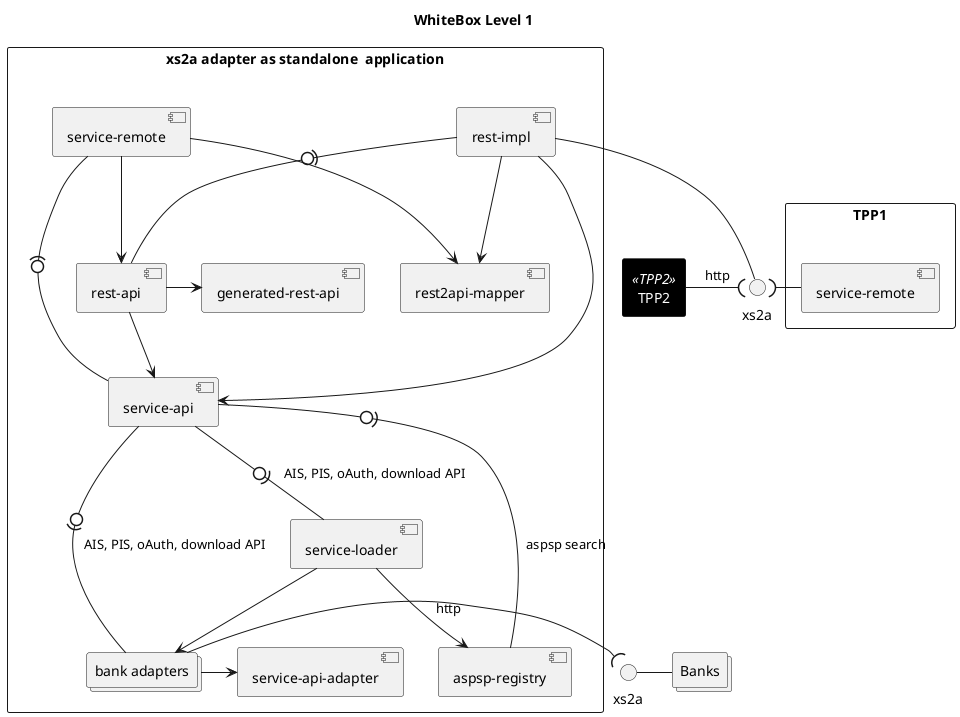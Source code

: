 @startuml
skinparam rectangle<<TPP2>> {
    BackgroundColor black
    FontColor white
}

title WhiteBox Level 1

rectangle tpp1 as "TPP1" {
    component tsr as "service-remote"
}

rectangle tpp2 <<TPP2>> as "TPP2"

collections banks as "Banks"

interface "xs2a" as ahttp

interface "xs2a" as bhttp

rectangle xa as "xs2a adapter as standalone  application" {
    component sr as "service-remote"
	component ar as "aspsp-registry"
	component gra as "generated-rest-api"
	component r2am as "rest2api-mapper"
	component ra as "rest-api"
	component ri as "rest-impl"
	component sa as "service-api"
	component saa as "service-api-adapter"
	component sl as "service-loader"

	collections ba as "bank adapters"
}

	sl --> ar
'	ra -> ar
	sl --> ba
	sa -0)- sl: AIS, PIS, oAuth, download API
	ra --> sa
	ra -> gra
	ri --> r2am
	ri -(0- ra
	ri -> sa
	sr -> r2am
	ba -> saa
	ba -(0- sa: AIS, PIS, oAuth, download API
	ri --() ahttp
	tpp2 -( ahttp: http
    tsr -( ahttp
	sr -(0- sa
	sr --> ra
	ar -(0-sa: aspsp search

'	banks --()
	bhttp -right-() banks
	ba -( bhttp: http

@enduml
